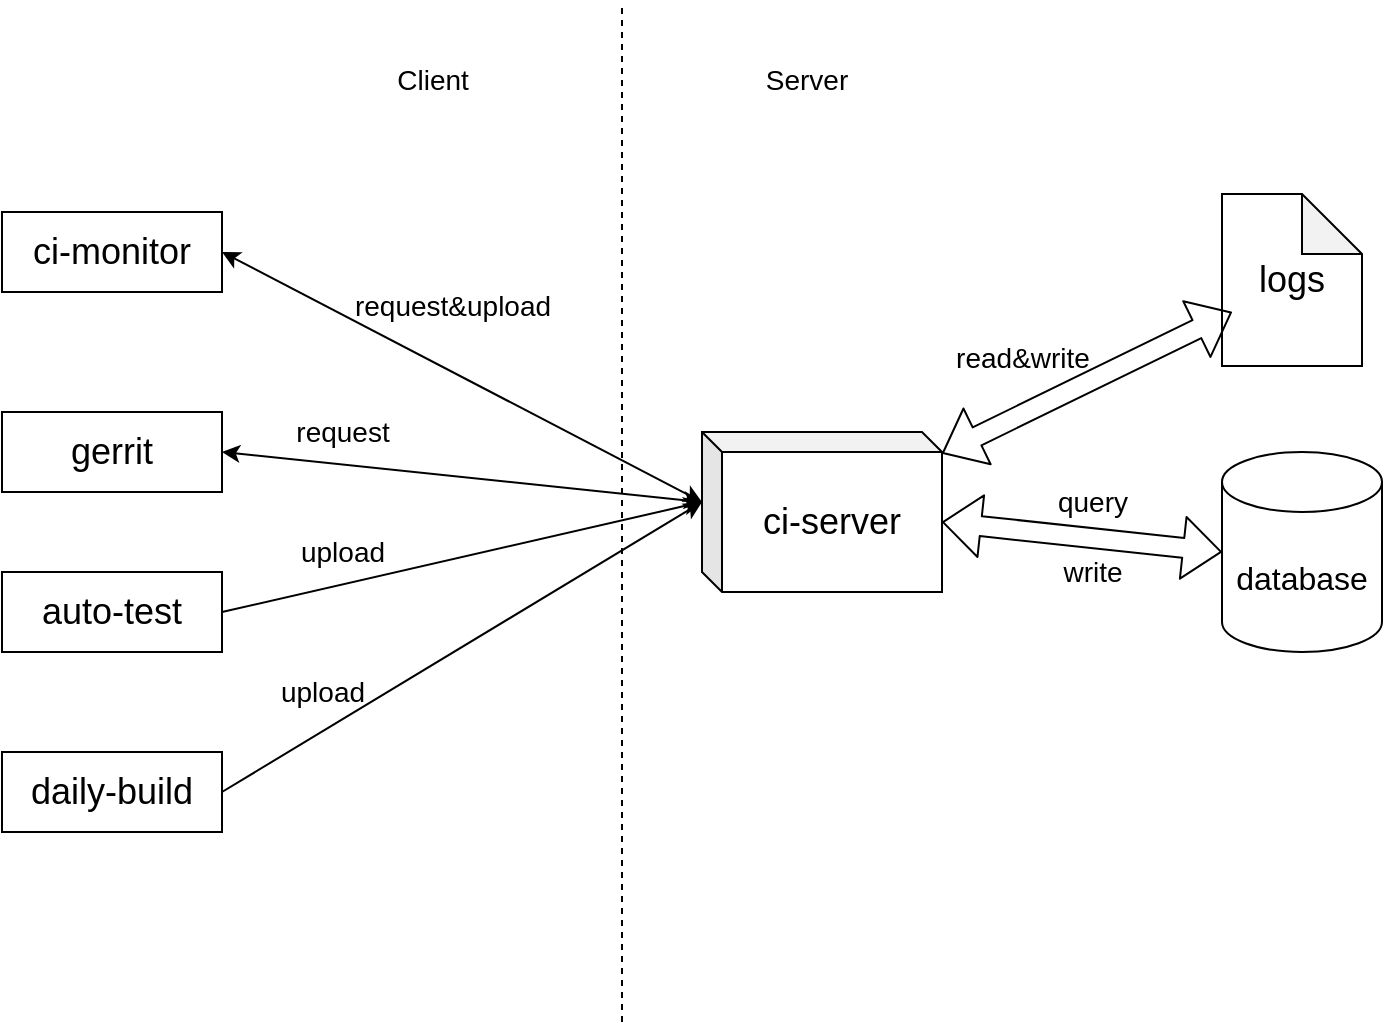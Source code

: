 <mxfile version="14.7.3" type="github" pages="4">
  <diagram id="VW57TrU54CQAMB72KjNL" name="Page-1">
    <mxGraphModel dx="1422" dy="740" grid="0" gridSize="10" guides="1" tooltips="1" connect="1" arrows="1" fold="1" page="1" pageScale="1" pageWidth="1169" pageHeight="827" math="0" shadow="0">
      <root>
        <mxCell id="0" />
        <mxCell id="1" parent="0" />
        <mxCell id="OeO7g4fBH6ANFSEu-TOs-15" value="&lt;font style=&quot;font-size: 18px&quot;&gt;ci-server&lt;/font&gt;" style="shape=cube;whiteSpace=wrap;html=1;boundedLbl=1;backgroundOutline=1;darkOpacity=0.05;darkOpacity2=0.1;size=10;" parent="1" vertex="1">
          <mxGeometry x="550" y="369" width="120" height="80" as="geometry" />
        </mxCell>
        <mxCell id="OeO7g4fBH6ANFSEu-TOs-18" value="" style="endArrow=none;dashed=1;html=1;" parent="1" edge="1">
          <mxGeometry width="50" height="50" relative="1" as="geometry">
            <mxPoint x="510" y="664" as="sourcePoint" />
            <mxPoint x="510" y="154" as="targetPoint" />
          </mxGeometry>
        </mxCell>
        <mxCell id="OeO7g4fBH6ANFSEu-TOs-19" value="&lt;font style=&quot;font-size: 18px&quot;&gt;ci-monitor&lt;/font&gt;" style="rounded=0;whiteSpace=wrap;html=1;" parent="1" vertex="1">
          <mxGeometry x="200" y="259" width="110" height="40" as="geometry" />
        </mxCell>
        <mxCell id="OeO7g4fBH6ANFSEu-TOs-21" value="&lt;font style=&quot;font-size: 18px&quot;&gt;gerrit&lt;/font&gt;" style="rounded=0;whiteSpace=wrap;html=1;" parent="1" vertex="1">
          <mxGeometry x="200" y="359" width="110" height="40" as="geometry" />
        </mxCell>
        <mxCell id="OeO7g4fBH6ANFSEu-TOs-22" value="&lt;font style=&quot;font-size: 18px&quot;&gt;auto-test&lt;/font&gt;" style="rounded=0;whiteSpace=wrap;html=1;" parent="1" vertex="1">
          <mxGeometry x="200" y="439" width="110" height="40" as="geometry" />
        </mxCell>
        <mxCell id="OeO7g4fBH6ANFSEu-TOs-23" value="&lt;font style=&quot;font-size: 18px&quot;&gt;daily-build&lt;/font&gt;" style="rounded=0;whiteSpace=wrap;html=1;" parent="1" vertex="1">
          <mxGeometry x="200" y="529" width="110" height="40" as="geometry" />
        </mxCell>
        <mxCell id="OeO7g4fBH6ANFSEu-TOs-24" value="&lt;font size=&quot;3&quot;&gt;database&lt;/font&gt;" style="shape=cylinder3;whiteSpace=wrap;html=1;boundedLbl=1;backgroundOutline=1;size=15;" parent="1" vertex="1">
          <mxGeometry x="810" y="379" width="80" height="100" as="geometry" />
        </mxCell>
        <mxCell id="OeO7g4fBH6ANFSEu-TOs-25" value="" style="shape=flexArrow;endArrow=classic;startArrow=classic;html=1;exitX=0;exitY=0;exitDx=120;exitDy=45;exitPerimeter=0;entryX=0;entryY=0.5;entryDx=0;entryDy=0;entryPerimeter=0;" parent="1" source="OeO7g4fBH6ANFSEu-TOs-15" target="OeO7g4fBH6ANFSEu-TOs-24" edge="1">
          <mxGeometry width="100" height="100" relative="1" as="geometry">
            <mxPoint x="680" y="479" as="sourcePoint" />
            <mxPoint x="780" y="379" as="targetPoint" />
          </mxGeometry>
        </mxCell>
        <mxCell id="OeO7g4fBH6ANFSEu-TOs-27" value="&lt;font style=&quot;font-size: 14px&quot;&gt;query&lt;/font&gt;" style="text;html=1;align=center;verticalAlign=middle;resizable=0;points=[];autosize=1;strokeColor=none;" parent="1" vertex="1">
          <mxGeometry x="720" y="394" width="50" height="20" as="geometry" />
        </mxCell>
        <mxCell id="OeO7g4fBH6ANFSEu-TOs-28" value="&lt;font style=&quot;font-size: 14px&quot;&gt;write&lt;/font&gt;" style="text;html=1;align=center;verticalAlign=middle;resizable=0;points=[];autosize=1;strokeColor=none;" parent="1" vertex="1">
          <mxGeometry x="720" y="429" width="50" height="20" as="geometry" />
        </mxCell>
        <mxCell id="OeO7g4fBH6ANFSEu-TOs-29" value="&lt;font style=&quot;font-size: 18px&quot;&gt;logs&lt;/font&gt;" style="shape=note;whiteSpace=wrap;html=1;backgroundOutline=1;darkOpacity=0.05;" parent="1" vertex="1">
          <mxGeometry x="810" y="250" width="70" height="86" as="geometry" />
        </mxCell>
        <mxCell id="OeO7g4fBH6ANFSEu-TOs-30" value="" style="shape=flexArrow;endArrow=classic;startArrow=classic;html=1;entryX=0.071;entryY=0.686;entryDx=0;entryDy=0;entryPerimeter=0;" parent="1" source="OeO7g4fBH6ANFSEu-TOs-15" target="OeO7g4fBH6ANFSEu-TOs-29" edge="1">
          <mxGeometry width="100" height="100" relative="1" as="geometry">
            <mxPoint x="670" y="339" as="sourcePoint" />
            <mxPoint x="810" y="340" as="targetPoint" />
          </mxGeometry>
        </mxCell>
        <mxCell id="OeO7g4fBH6ANFSEu-TOs-31" value="&lt;font style=&quot;font-size: 14px&quot;&gt;read&amp;amp;write&lt;/font&gt;" style="text;html=1;align=center;verticalAlign=middle;resizable=0;points=[];autosize=1;strokeColor=none;" parent="1" vertex="1">
          <mxGeometry x="670" y="322" width="80" height="20" as="geometry" />
        </mxCell>
        <mxCell id="OeO7g4fBH6ANFSEu-TOs-32" value="" style="endArrow=classic;startArrow=classic;html=1;exitX=1;exitY=0.5;exitDx=0;exitDy=0;entryX=0;entryY=0;entryDx=0;entryDy=35;entryPerimeter=0;" parent="1" source="OeO7g4fBH6ANFSEu-TOs-19" target="OeO7g4fBH6ANFSEu-TOs-15" edge="1">
          <mxGeometry width="50" height="50" relative="1" as="geometry">
            <mxPoint x="400" y="499" as="sourcePoint" />
            <mxPoint x="450" y="449" as="targetPoint" />
          </mxGeometry>
        </mxCell>
        <mxCell id="OeO7g4fBH6ANFSEu-TOs-33" value="&lt;font style=&quot;font-size: 14px&quot;&gt;request&amp;amp;upload&lt;/font&gt;" style="text;html=1;align=center;verticalAlign=middle;resizable=0;points=[];autosize=1;strokeColor=none;" parent="1" vertex="1">
          <mxGeometry x="370" y="296" width="110" height="20" as="geometry" />
        </mxCell>
        <mxCell id="OeO7g4fBH6ANFSEu-TOs-35" value="&lt;font style=&quot;font-size: 14px&quot;&gt;request&lt;/font&gt;" style="text;html=1;align=center;verticalAlign=middle;resizable=0;points=[];autosize=1;strokeColor=none;" parent="1" vertex="1">
          <mxGeometry x="340" y="359" width="60" height="20" as="geometry" />
        </mxCell>
        <mxCell id="OeO7g4fBH6ANFSEu-TOs-37" value="" style="endArrow=classic;startArrow=classic;html=1;exitX=1;exitY=0.5;exitDx=0;exitDy=0;entryX=0;entryY=0;entryDx=0;entryDy=35;entryPerimeter=0;" parent="1" source="OeO7g4fBH6ANFSEu-TOs-21" target="OeO7g4fBH6ANFSEu-TOs-15" edge="1">
          <mxGeometry width="50" height="50" relative="1" as="geometry">
            <mxPoint x="390" y="459" as="sourcePoint" />
            <mxPoint x="440" y="409" as="targetPoint" />
          </mxGeometry>
        </mxCell>
        <mxCell id="OeO7g4fBH6ANFSEu-TOs-38" value="" style="endArrow=classic;html=1;exitX=1;exitY=0.5;exitDx=0;exitDy=0;entryX=0;entryY=0;entryDx=0;entryDy=35;entryPerimeter=0;" parent="1" source="OeO7g4fBH6ANFSEu-TOs-22" target="OeO7g4fBH6ANFSEu-TOs-15" edge="1">
          <mxGeometry width="50" height="50" relative="1" as="geometry">
            <mxPoint x="400" y="499" as="sourcePoint" />
            <mxPoint x="450" y="449" as="targetPoint" />
          </mxGeometry>
        </mxCell>
        <mxCell id="OeO7g4fBH6ANFSEu-TOs-41" value="" style="endArrow=classic;html=1;exitX=1;exitY=0.5;exitDx=0;exitDy=0;entryX=0;entryY=0;entryDx=0;entryDy=35;entryPerimeter=0;" parent="1" source="OeO7g4fBH6ANFSEu-TOs-23" target="OeO7g4fBH6ANFSEu-TOs-15" edge="1">
          <mxGeometry width="50" height="50" relative="1" as="geometry">
            <mxPoint x="320" y="469" as="sourcePoint" />
            <mxPoint x="560" y="414" as="targetPoint" />
          </mxGeometry>
        </mxCell>
        <mxCell id="OeO7g4fBH6ANFSEu-TOs-42" value="&lt;font style=&quot;font-size: 14px&quot;&gt;upload&lt;/font&gt;" style="text;html=1;align=center;verticalAlign=middle;resizable=0;points=[];autosize=1;strokeColor=none;" parent="1" vertex="1">
          <mxGeometry x="340" y="419" width="60" height="20" as="geometry" />
        </mxCell>
        <mxCell id="OeO7g4fBH6ANFSEu-TOs-43" value="&lt;font style=&quot;font-size: 14px&quot;&gt;upload&lt;/font&gt;" style="text;html=1;align=center;verticalAlign=middle;resizable=0;points=[];autosize=1;strokeColor=none;" parent="1" vertex="1">
          <mxGeometry x="330" y="489" width="60" height="20" as="geometry" />
        </mxCell>
        <mxCell id="OeO7g4fBH6ANFSEu-TOs-44" value="&lt;font style=&quot;font-size: 14px&quot;&gt;Server&lt;/font&gt;" style="text;html=1;align=center;verticalAlign=middle;resizable=0;points=[];autosize=1;strokeColor=none;" parent="1" vertex="1">
          <mxGeometry x="572" y="183" width="60" height="20" as="geometry" />
        </mxCell>
        <mxCell id="OeO7g4fBH6ANFSEu-TOs-45" value="&lt;font style=&quot;font-size: 14px&quot;&gt;Client&lt;/font&gt;" style="text;html=1;align=center;verticalAlign=middle;resizable=0;points=[];autosize=1;strokeColor=none;" parent="1" vertex="1">
          <mxGeometry x="390" y="183" width="50" height="20" as="geometry" />
        </mxCell>
      </root>
    </mxGraphModel>
  </diagram>
  <diagram id="tKPQjT-w4P2Xud8VRJi-" name="Page-2">
    <mxGraphModel dx="1422" dy="740" grid="0" gridSize="10" guides="1" tooltips="1" connect="1" arrows="1" fold="1" page="1" pageScale="1" pageWidth="1169" pageHeight="827" math="0" shadow="0">
      <root>
        <mxCell id="uvQCP8aO8dvvqiBN205Z-0" />
        <mxCell id="uvQCP8aO8dvvqiBN205Z-1" parent="uvQCP8aO8dvvqiBN205Z-0" />
        <mxCell id="lW_CIhka5-E7PY1pRkhY-31" style="edgeStyle=orthogonalEdgeStyle;rounded=0;orthogonalLoop=1;jettySize=auto;html=1;exitX=0.5;exitY=1;exitDx=0;exitDy=0;entryX=0.5;entryY=0;entryDx=0;entryDy=0;" parent="uvQCP8aO8dvvqiBN205Z-1" source="lW_CIhka5-E7PY1pRkhY-0" target="lW_CIhka5-E7PY1pRkhY-1" edge="1">
          <mxGeometry relative="1" as="geometry" />
        </mxCell>
        <mxCell id="lW_CIhka5-E7PY1pRkhY-0" value="&lt;span style=&quot;font-size: 18px&quot;&gt;视频封装数据&lt;/span&gt;" style="rounded=1;whiteSpace=wrap;html=1;" parent="uvQCP8aO8dvvqiBN205Z-1" vertex="1">
          <mxGeometry x="500" y="89" width="145" height="46" as="geometry" />
        </mxCell>
        <mxCell id="lW_CIhka5-E7PY1pRkhY-29" style="edgeStyle=orthogonalEdgeStyle;rounded=0;orthogonalLoop=1;jettySize=auto;html=1;exitX=0;exitY=0.5;exitDx=0;exitDy=0;entryX=0.5;entryY=0;entryDx=0;entryDy=0;" parent="uvQCP8aO8dvvqiBN205Z-1" source="hEMCM59CWUaQIY6JilkR-0" target="lW_CIhka5-E7PY1pRkhY-2" edge="1">
          <mxGeometry relative="1" as="geometry">
            <mxPoint x="496.25" y="247" as="sourcePoint" />
          </mxGeometry>
        </mxCell>
        <mxCell id="lW_CIhka5-E7PY1pRkhY-30" style="edgeStyle=orthogonalEdgeStyle;rounded=0;orthogonalLoop=1;jettySize=auto;html=1;exitX=1;exitY=0.5;exitDx=0;exitDy=0;entryX=0.5;entryY=0;entryDx=0;entryDy=0;" parent="uvQCP8aO8dvvqiBN205Z-1" source="hEMCM59CWUaQIY6JilkR-0" target="lW_CIhka5-E7PY1pRkhY-7" edge="1">
          <mxGeometry relative="1" as="geometry">
            <mxPoint x="658.75" y="247" as="sourcePoint" />
          </mxGeometry>
        </mxCell>
        <mxCell id="hEMCM59CWUaQIY6JilkR-2" style="edgeStyle=orthogonalEdgeStyle;rounded=0;orthogonalLoop=1;jettySize=auto;html=1;exitX=0.5;exitY=1;exitDx=0;exitDy=0;entryX=0.5;entryY=0;entryDx=0;entryDy=0;strokeColor=#000000;" edge="1" parent="uvQCP8aO8dvvqiBN205Z-1" source="lW_CIhka5-E7PY1pRkhY-1" target="hEMCM59CWUaQIY6JilkR-0">
          <mxGeometry relative="1" as="geometry" />
        </mxCell>
        <mxCell id="lW_CIhka5-E7PY1pRkhY-1" value="&lt;span style=&quot;font-size: 18px&quot;&gt;解封装格式&lt;/span&gt;" style="rounded=1;whiteSpace=wrap;html=1;" parent="uvQCP8aO8dvvqiBN205Z-1" vertex="1">
          <mxGeometry x="500" y="149" width="145" height="46" as="geometry" />
        </mxCell>
        <mxCell id="lW_CIhka5-E7PY1pRkhY-2" value="&lt;span style=&quot;font-size: 18px&quot;&gt;音频压缩数据&lt;/span&gt;" style="rounded=1;whiteSpace=wrap;html=1;" parent="uvQCP8aO8dvvqiBN205Z-1" vertex="1">
          <mxGeometry x="385" y="293.5" width="145" height="46" as="geometry" />
        </mxCell>
        <mxCell id="lW_CIhka5-E7PY1pRkhY-3" value="&lt;span style=&quot;font-size: 18px&quot;&gt;音频解码&lt;/span&gt;" style="rounded=1;whiteSpace=wrap;html=1;" parent="uvQCP8aO8dvvqiBN205Z-1" vertex="1">
          <mxGeometry x="385" y="373.5" width="145" height="46" as="geometry" />
        </mxCell>
        <mxCell id="lW_CIhka5-E7PY1pRkhY-27" style="edgeStyle=orthogonalEdgeStyle;rounded=0;orthogonalLoop=1;jettySize=auto;html=1;exitX=0.5;exitY=1;exitDx=0;exitDy=0;entryX=0.5;entryY=0;entryDx=0;entryDy=0;" parent="uvQCP8aO8dvvqiBN205Z-1" source="lW_CIhka5-E7PY1pRkhY-4" target="lW_CIhka5-E7PY1pRkhY-5" edge="1">
          <mxGeometry relative="1" as="geometry">
            <Array as="points">
              <mxPoint x="458" y="527" />
              <mxPoint x="578" y="527" />
            </Array>
          </mxGeometry>
        </mxCell>
        <mxCell id="lW_CIhka5-E7PY1pRkhY-4" value="&lt;span style=&quot;font-size: 18px&quot;&gt;音频采样数据&lt;/span&gt;" style="rounded=1;whiteSpace=wrap;html=1;" parent="uvQCP8aO8dvvqiBN205Z-1" vertex="1">
          <mxGeometry x="385" y="451.5" width="145" height="46" as="geometry" />
        </mxCell>
        <mxCell id="lW_CIhka5-E7PY1pRkhY-37" style="edgeStyle=orthogonalEdgeStyle;rounded=0;orthogonalLoop=1;jettySize=auto;html=1;exitX=0.5;exitY=1;exitDx=0;exitDy=0;entryX=0.5;entryY=0;entryDx=0;entryDy=0;" parent="uvQCP8aO8dvvqiBN205Z-1" source="lW_CIhka5-E7PY1pRkhY-5" target="lW_CIhka5-E7PY1pRkhY-10" edge="1">
          <mxGeometry relative="1" as="geometry">
            <Array as="points">
              <mxPoint x="578" y="611.5" />
              <mxPoint x="458" y="611.5" />
            </Array>
          </mxGeometry>
        </mxCell>
        <mxCell id="lW_CIhka5-E7PY1pRkhY-38" style="edgeStyle=orthogonalEdgeStyle;rounded=0;orthogonalLoop=1;jettySize=auto;html=1;exitX=0.5;exitY=1;exitDx=0;exitDy=0;entryX=0.5;entryY=0;entryDx=0;entryDy=0;" parent="uvQCP8aO8dvvqiBN205Z-1" source="lW_CIhka5-E7PY1pRkhY-5" target="lW_CIhka5-E7PY1pRkhY-12" edge="1">
          <mxGeometry relative="1" as="geometry">
            <Array as="points">
              <mxPoint x="578" y="611.5" />
              <mxPoint x="688" y="611.5" />
            </Array>
          </mxGeometry>
        </mxCell>
        <mxCell id="lW_CIhka5-E7PY1pRkhY-5" value="&lt;span style=&quot;font-size: 18px&quot;&gt;音视频同步&lt;/span&gt;" style="rounded=1;whiteSpace=wrap;html=1;" parent="uvQCP8aO8dvvqiBN205Z-1" vertex="1">
          <mxGeometry x="505" y="545.5" width="145" height="46" as="geometry" />
        </mxCell>
        <mxCell id="lW_CIhka5-E7PY1pRkhY-7" value="&lt;span style=&quot;font-size: 18px&quot;&gt;视频压缩数据&lt;/span&gt;" style="rounded=1;whiteSpace=wrap;html=1;" parent="uvQCP8aO8dvvqiBN205Z-1" vertex="1">
          <mxGeometry x="615" y="293.5" width="145" height="46" as="geometry" />
        </mxCell>
        <mxCell id="lW_CIhka5-E7PY1pRkhY-8" value="&lt;span style=&quot;font-size: 18px&quot;&gt;视频解码&lt;/span&gt;" style="rounded=1;whiteSpace=wrap;html=1;" parent="uvQCP8aO8dvvqiBN205Z-1" vertex="1">
          <mxGeometry x="615" y="373.5" width="145" height="46" as="geometry" />
        </mxCell>
        <mxCell id="lW_CIhka5-E7PY1pRkhY-28" style="edgeStyle=orthogonalEdgeStyle;rounded=0;orthogonalLoop=1;jettySize=auto;html=1;exitX=0.5;exitY=1;exitDx=0;exitDy=0;entryX=0.5;entryY=0;entryDx=0;entryDy=0;" parent="uvQCP8aO8dvvqiBN205Z-1" edge="1">
          <mxGeometry relative="1" as="geometry">
            <mxPoint x="687.5" y="498.5" as="sourcePoint" />
            <mxPoint x="577.5" y="546.5" as="targetPoint" />
            <Array as="points">
              <mxPoint x="688" y="527" />
              <mxPoint x="578" y="527" />
            </Array>
          </mxGeometry>
        </mxCell>
        <mxCell id="lW_CIhka5-E7PY1pRkhY-9" value="&lt;span style=&quot;font-size: 18px&quot;&gt;视频原始数据&lt;/span&gt;" style="rounded=1;whiteSpace=wrap;html=1;" parent="uvQCP8aO8dvvqiBN205Z-1" vertex="1">
          <mxGeometry x="615" y="451.5" width="145" height="46" as="geometry" />
        </mxCell>
        <mxCell id="GGrVXc1TI3buZ1lDzEUp-2" style="edgeStyle=orthogonalEdgeStyle;rounded=0;orthogonalLoop=1;jettySize=auto;html=1;exitX=0.5;exitY=1;exitDx=0;exitDy=0;entryX=0.5;entryY=0;entryDx=0;entryDy=0;strokeColor=#000000;" edge="1" parent="uvQCP8aO8dvvqiBN205Z-1" source="lW_CIhka5-E7PY1pRkhY-10" target="GGrVXc1TI3buZ1lDzEUp-1">
          <mxGeometry relative="1" as="geometry" />
        </mxCell>
        <mxCell id="lW_CIhka5-E7PY1pRkhY-10" value="&lt;span style=&quot;font-size: 18px&quot;&gt;音频设备&lt;/span&gt;" style="rounded=1;whiteSpace=wrap;html=1;" parent="uvQCP8aO8dvvqiBN205Z-1" vertex="1">
          <mxGeometry x="385" y="625.5" width="145" height="46" as="geometry" />
        </mxCell>
        <mxCell id="GGrVXc1TI3buZ1lDzEUp-3" style="edgeStyle=orthogonalEdgeStyle;rounded=0;orthogonalLoop=1;jettySize=auto;html=1;strokeColor=#000000;" edge="1" parent="uvQCP8aO8dvvqiBN205Z-1">
          <mxGeometry relative="1" as="geometry">
            <mxPoint x="578" y="717" as="targetPoint" />
            <mxPoint x="696" y="673" as="sourcePoint" />
            <Array as="points">
              <mxPoint x="696" y="694" />
              <mxPoint x="578" y="694" />
            </Array>
          </mxGeometry>
        </mxCell>
        <mxCell id="lW_CIhka5-E7PY1pRkhY-12" value="&lt;span style=&quot;font-size: 18px&quot;&gt;视频设备&lt;/span&gt;" style="rounded=1;whiteSpace=wrap;html=1;" parent="uvQCP8aO8dvvqiBN205Z-1" vertex="1">
          <mxGeometry x="615" y="625.5" width="145" height="46" as="geometry" />
        </mxCell>
        <mxCell id="lW_CIhka5-E7PY1pRkhY-17" value="" style="endArrow=classic;html=1;exitX=0.5;exitY=1;exitDx=0;exitDy=0;entryX=0.5;entryY=0;entryDx=0;entryDy=0;" parent="uvQCP8aO8dvvqiBN205Z-1" source="lW_CIhka5-E7PY1pRkhY-2" target="lW_CIhka5-E7PY1pRkhY-3" edge="1">
          <mxGeometry width="50" height="50" relative="1" as="geometry">
            <mxPoint x="565" y="503.5" as="sourcePoint" />
            <mxPoint x="615" y="453.5" as="targetPoint" />
          </mxGeometry>
        </mxCell>
        <mxCell id="lW_CIhka5-E7PY1pRkhY-23" value="" style="endArrow=classic;html=1;exitX=0.5;exitY=1;exitDx=0;exitDy=0;entryX=0.5;entryY=0;entryDx=0;entryDy=0;" parent="uvQCP8aO8dvvqiBN205Z-1" edge="1">
          <mxGeometry width="50" height="50" relative="1" as="geometry">
            <mxPoint x="457" y="419.5" as="sourcePoint" />
            <mxPoint x="457" y="453.5" as="targetPoint" />
          </mxGeometry>
        </mxCell>
        <mxCell id="lW_CIhka5-E7PY1pRkhY-25" value="" style="endArrow=classic;html=1;exitX=0.5;exitY=1;exitDx=0;exitDy=0;entryX=0.5;entryY=0;entryDx=0;entryDy=0;" parent="uvQCP8aO8dvvqiBN205Z-1" source="lW_CIhka5-E7PY1pRkhY-8" target="lW_CIhka5-E7PY1pRkhY-9" edge="1">
          <mxGeometry width="50" height="50" relative="1" as="geometry">
            <mxPoint x="467" y="429.5" as="sourcePoint" />
            <mxPoint x="467" y="463.5" as="targetPoint" />
          </mxGeometry>
        </mxCell>
        <mxCell id="lW_CIhka5-E7PY1pRkhY-26" value="" style="endArrow=classic;html=1;exitX=0.5;exitY=1;exitDx=0;exitDy=0;entryX=0.5;entryY=0;entryDx=0;entryDy=0;" parent="uvQCP8aO8dvvqiBN205Z-1" source="lW_CIhka5-E7PY1pRkhY-7" target="lW_CIhka5-E7PY1pRkhY-8" edge="1">
          <mxGeometry width="50" height="50" relative="1" as="geometry">
            <mxPoint x="697.5" y="429.5" as="sourcePoint" />
            <mxPoint x="697.5" y="461.5" as="targetPoint" />
          </mxGeometry>
        </mxCell>
        <mxCell id="Patz33cdr9vJEoDu_nJG-2" value="" style="endArrow=classic;html=1;strokeColor=#000000;entryX=0.5;entryY=0;entryDx=0;entryDy=0;" edge="1" parent="uvQCP8aO8dvvqiBN205Z-1" target="lW_CIhka5-E7PY1pRkhY-0">
          <mxGeometry width="50" height="50" relative="1" as="geometry">
            <mxPoint x="572.5" y="72" as="sourcePoint" />
            <mxPoint x="573" y="69" as="targetPoint" />
          </mxGeometry>
        </mxCell>
        <mxCell id="hEMCM59CWUaQIY6JilkR-0" value="&lt;font style=&quot;font-size: 18px&quot;&gt;视频数据？&lt;/font&gt;" style="rhombus;whiteSpace=wrap;html=1;strokeColor=#33001A;fillColor=none;gradientColor=#ffffff;" vertex="1" parent="uvQCP8aO8dvvqiBN205Z-1">
          <mxGeometry x="491.25" y="216" width="162.5" height="63" as="geometry" />
        </mxCell>
        <mxCell id="hEMCM59CWUaQIY6JilkR-4" value="&lt;font style=&quot;font-size: 18px&quot;&gt;N&lt;/font&gt;" style="text;html=1;align=center;verticalAlign=middle;resizable=0;points=[];autosize=1;strokeColor=none;" vertex="1" parent="uvQCP8aO8dvvqiBN205Z-1">
          <mxGeometry x="463.25" y="223" width="23" height="20" as="geometry" />
        </mxCell>
        <mxCell id="hEMCM59CWUaQIY6JilkR-5" value="&lt;font style=&quot;font-size: 18px&quot;&gt;Y&lt;/font&gt;" style="text;html=1;align=center;verticalAlign=middle;resizable=0;points=[];autosize=1;strokeColor=none;" vertex="1" parent="uvQCP8aO8dvvqiBN205Z-1">
          <mxGeometry x="657" y="223" width="22" height="20" as="geometry" />
        </mxCell>
        <mxCell id="GGrVXc1TI3buZ1lDzEUp-0" value="&lt;font style=&quot;font-size: 19px&quot;&gt;开始&lt;/font&gt;" style="ellipse;whiteSpace=wrap;html=1;strokeColor=#33001A;fillColor=none;gradientColor=#ffffff;" vertex="1" parent="uvQCP8aO8dvvqiBN205Z-1">
          <mxGeometry x="539.5" y="34" width="66" height="37" as="geometry" />
        </mxCell>
        <mxCell id="GGrVXc1TI3buZ1lDzEUp-1" value="&lt;font style=&quot;font-size: 18px&quot;&gt;结束&lt;/font&gt;" style="ellipse;whiteSpace=wrap;html=1;strokeColor=#33001A;fillColor=none;gradientColor=#ffffff;" vertex="1" parent="uvQCP8aO8dvvqiBN205Z-1">
          <mxGeometry x="529" y="717" width="97" height="42" as="geometry" />
        </mxCell>
      </root>
    </mxGraphModel>
  </diagram>
  <diagram id="Cjzj-6672hKViReoOcWP" name="Page-3">
    <mxGraphModel dx="1422" dy="740" grid="0" gridSize="10" guides="1" tooltips="1" connect="1" arrows="1" fold="1" page="1" pageScale="1" pageWidth="1169" pageHeight="827" math="0" shadow="0">
      <root>
        <mxCell id="-Va-ZOzUlysuhVlZw35p-0" />
        <mxCell id="-Va-ZOzUlysuhVlZw35p-1" parent="-Va-ZOzUlysuhVlZw35p-0" />
        <mxCell id="-Va-ZOzUlysuhVlZw35p-15" style="edgeStyle=orthogonalEdgeStyle;rounded=0;orthogonalLoop=1;jettySize=auto;html=1;exitX=0.5;exitY=1;exitDx=0;exitDy=0;entryX=0.5;entryY=0;entryDx=0;entryDy=0;" parent="-Va-ZOzUlysuhVlZw35p-1" source="-Va-ZOzUlysuhVlZw35p-2" target="-Va-ZOzUlysuhVlZw35p-3" edge="1">
          <mxGeometry relative="1" as="geometry" />
        </mxCell>
        <mxCell id="-Va-ZOzUlysuhVlZw35p-2" value="&lt;font size=&quot;3&quot;&gt;start&lt;/font&gt;" style="ellipse;whiteSpace=wrap;html=1;" parent="-Va-ZOzUlysuhVlZw35p-1" vertex="1">
          <mxGeometry x="330" y="90" width="80" height="50" as="geometry" />
        </mxCell>
        <mxCell id="-Va-ZOzUlysuhVlZw35p-13" style="edgeStyle=orthogonalEdgeStyle;rounded=0;orthogonalLoop=1;jettySize=auto;html=1;exitX=0.5;exitY=1;exitDx=0;exitDy=0;entryX=0.5;entryY=0;entryDx=0;entryDy=0;" parent="-Va-ZOzUlysuhVlZw35p-1" source="-Va-ZOzUlysuhVlZw35p-3" target="-Va-ZOzUlysuhVlZw35p-4" edge="1">
          <mxGeometry relative="1" as="geometry" />
        </mxCell>
        <mxCell id="-Va-ZOzUlysuhVlZw35p-17" style="edgeStyle=orthogonalEdgeStyle;rounded=0;orthogonalLoop=1;jettySize=auto;html=1;exitX=1;exitY=0.5;exitDx=0;exitDy=0;entryX=0;entryY=0.5;entryDx=0;entryDy=0;" parent="-Va-ZOzUlysuhVlZw35p-1" source="-Va-ZOzUlysuhVlZw35p-3" target="-Va-ZOzUlysuhVlZw35p-20" edge="1">
          <mxGeometry relative="1" as="geometry">
            <mxPoint x="520" y="192" as="targetPoint" />
          </mxGeometry>
        </mxCell>
        <mxCell id="-Va-ZOzUlysuhVlZw35p-3" value="&lt;font style=&quot;font-size: 14px&quot;&gt;Init AVFilter ?&lt;/font&gt;" style="rhombus;whiteSpace=wrap;html=1;" parent="-Va-ZOzUlysuhVlZw35p-1" vertex="1">
          <mxGeometry x="300" y="162" width="140" height="60" as="geometry" />
        </mxCell>
        <mxCell id="-Va-ZOzUlysuhVlZw35p-6" style="edgeStyle=orthogonalEdgeStyle;rounded=0;orthogonalLoop=1;jettySize=auto;html=1;exitX=0.5;exitY=1;exitDx=0;exitDy=0;" parent="-Va-ZOzUlysuhVlZw35p-1" source="-Va-ZOzUlysuhVlZw35p-4" target="-Va-ZOzUlysuhVlZw35p-5" edge="1">
          <mxGeometry relative="1" as="geometry" />
        </mxCell>
        <mxCell id="-Va-ZOzUlysuhVlZw35p-4" value="&lt;font style=&quot;font-size: 14px&quot;&gt;decode&lt;/font&gt;" style="rounded=1;whiteSpace=wrap;html=1;" parent="-Va-ZOzUlysuhVlZw35p-1" vertex="1">
          <mxGeometry x="320" y="270" width="100" height="40" as="geometry" />
        </mxCell>
        <mxCell id="-Va-ZOzUlysuhVlZw35p-7" style="edgeStyle=orthogonalEdgeStyle;rounded=0;orthogonalLoop=1;jettySize=auto;html=1;exitX=0.5;exitY=1;exitDx=0;exitDy=0;" parent="-Va-ZOzUlysuhVlZw35p-1" source="-Va-ZOzUlysuhVlZw35p-5" edge="1">
          <mxGeometry relative="1" as="geometry">
            <mxPoint x="370" y="420" as="targetPoint" />
          </mxGeometry>
        </mxCell>
        <mxCell id="-Va-ZOzUlysuhVlZw35p-5" value="&lt;font style=&quot;font-size: 14px&quot;&gt;AVFrame&lt;/font&gt;" style="rounded=1;whiteSpace=wrap;html=1;" parent="-Va-ZOzUlysuhVlZw35p-1" vertex="1">
          <mxGeometry x="320" y="350" width="100" height="40" as="geometry" />
        </mxCell>
        <mxCell id="-Va-ZOzUlysuhVlZw35p-9" style="edgeStyle=orthogonalEdgeStyle;rounded=0;orthogonalLoop=1;jettySize=auto;html=1;exitX=0.5;exitY=1;exitDx=0;exitDy=0;" parent="-Va-ZOzUlysuhVlZw35p-1" source="-Va-ZOzUlysuhVlZw35p-8" edge="1">
          <mxGeometry relative="1" as="geometry">
            <mxPoint x="370" y="500" as="targetPoint" />
          </mxGeometry>
        </mxCell>
        <mxCell id="-Va-ZOzUlysuhVlZw35p-8" value="&lt;font&gt;&lt;span style=&quot;font-size: 14px&quot;&gt;av_buffersrc_add_frame_flags&lt;/span&gt;&lt;br&gt;&lt;span style=&quot;font-size: 14px&quot;&gt;(buffersrc_ctx)&lt;/span&gt;&lt;br&gt;&lt;/font&gt;" style="rounded=1;whiteSpace=wrap;html=1;" parent="-Va-ZOzUlysuhVlZw35p-1" vertex="1">
          <mxGeometry x="265" y="420" width="210" height="50" as="geometry" />
        </mxCell>
        <mxCell id="-Va-ZOzUlysuhVlZw35p-10" value="&lt;font&gt;&lt;span style=&quot;font-size: 14px&quot;&gt;av_buffersink_get_frame&lt;/span&gt;&lt;br&gt;&lt;span style=&quot;font-size: 14px&quot;&gt;(buffersink_ctx)&lt;/span&gt;&lt;br&gt;&lt;/font&gt;" style="rounded=1;whiteSpace=wrap;html=1;" parent="-Va-ZOzUlysuhVlZw35p-1" vertex="1">
          <mxGeometry x="265" y="500" width="210" height="50" as="geometry" />
        </mxCell>
        <mxCell id="-Va-ZOzUlysuhVlZw35p-16" style="edgeStyle=orthogonalEdgeStyle;rounded=0;orthogonalLoop=1;jettySize=auto;html=1;exitX=0.5;exitY=1;exitDx=0;exitDy=0;" parent="-Va-ZOzUlysuhVlZw35p-1" source="-Va-ZOzUlysuhVlZw35p-10" target="-Va-ZOzUlysuhVlZw35p-14" edge="1">
          <mxGeometry relative="1" as="geometry">
            <mxPoint x="366" y="246" as="targetPoint" />
            <mxPoint x="370" y="555" as="sourcePoint" />
            <Array as="points">
              <mxPoint x="370" y="650" />
              <mxPoint x="250" y="650" />
              <mxPoint x="250" y="246" />
            </Array>
          </mxGeometry>
        </mxCell>
        <mxCell id="-Va-ZOzUlysuhVlZw35p-14" value="&lt;font style=&quot;font-size: 14px&quot;&gt;yes&lt;/font&gt;" style="text;html=1;align=center;verticalAlign=middle;resizable=0;points=[];autosize=1;strokeColor=none;" parent="-Va-ZOzUlysuhVlZw35p-1" vertex="1">
          <mxGeometry x="370" y="230" width="40" height="20" as="geometry" />
        </mxCell>
        <mxCell id="-Va-ZOzUlysuhVlZw35p-18" value="&lt;font style=&quot;font-size: 14px&quot;&gt;no&lt;/font&gt;" style="text;html=1;align=center;verticalAlign=middle;resizable=0;points=[];autosize=1;strokeColor=none;" parent="-Va-ZOzUlysuhVlZw35p-1" vertex="1">
          <mxGeometry x="500" y="170" width="30" height="20" as="geometry" />
        </mxCell>
        <mxCell id="YsqdapjxlgoeoI0XZ8ft-19" style="edgeStyle=orthogonalEdgeStyle;rounded=0;orthogonalLoop=1;jettySize=auto;html=1;exitX=0.5;exitY=1;exitDx=0;exitDy=0;entryX=0.5;entryY=0;entryDx=0;entryDy=0;" parent="-Va-ZOzUlysuhVlZw35p-1" source="-Va-ZOzUlysuhVlZw35p-19" target="YsqdapjxlgoeoI0XZ8ft-2" edge="1">
          <mxGeometry relative="1" as="geometry">
            <Array as="points">
              <mxPoint x="733" y="310" />
              <mxPoint x="615" y="310" />
            </Array>
          </mxGeometry>
        </mxCell>
        <mxCell id="YsqdapjxlgoeoI0XZ8ft-20" style="edgeStyle=orthogonalEdgeStyle;rounded=0;orthogonalLoop=1;jettySize=auto;html=1;exitX=0.5;exitY=1;exitDx=0;exitDy=0;entryX=0.5;entryY=0;entryDx=0;entryDy=0;" parent="-Va-ZOzUlysuhVlZw35p-1" source="-Va-ZOzUlysuhVlZw35p-19" target="YsqdapjxlgoeoI0XZ8ft-14" edge="1">
          <mxGeometry relative="1" as="geometry">
            <Array as="points">
              <mxPoint x="733" y="310" />
              <mxPoint x="835" y="310" />
            </Array>
          </mxGeometry>
        </mxCell>
        <mxCell id="-Va-ZOzUlysuhVlZw35p-19" value="&lt;font style=&quot;font-size: 14px&quot;&gt;avfilter_graph_alloc&lt;/font&gt;" style="rounded=1;whiteSpace=wrap;html=1;" parent="-Va-ZOzUlysuhVlZw35p-1" vertex="1">
          <mxGeometry x="665" y="250" width="135" height="40" as="geometry" />
        </mxCell>
        <mxCell id="YsqdapjxlgoeoI0XZ8ft-1" style="edgeStyle=orthogonalEdgeStyle;rounded=0;orthogonalLoop=1;jettySize=auto;html=1;exitX=0.5;exitY=1;exitDx=0;exitDy=0;entryX=0.5;entryY=0;entryDx=0;entryDy=0;" parent="-Va-ZOzUlysuhVlZw35p-1" source="-Va-ZOzUlysuhVlZw35p-20" target="-Va-ZOzUlysuhVlZw35p-19" edge="1">
          <mxGeometry relative="1" as="geometry" />
        </mxCell>
        <mxCell id="-Va-ZOzUlysuhVlZw35p-20" value="&lt;span style=&quot;font-size: 14px&quot;&gt;avfilter_init&lt;/span&gt;" style="shape=process;whiteSpace=wrap;html=1;backgroundOutline=1;" parent="-Va-ZOzUlysuhVlZw35p-1" vertex="1">
          <mxGeometry x="677.5" y="167" width="110" height="50" as="geometry" />
        </mxCell>
        <mxCell id="YsqdapjxlgoeoI0XZ8ft-0" style="edgeStyle=orthogonalEdgeStyle;rounded=0;orthogonalLoop=1;jettySize=auto;html=1;exitX=0.5;exitY=1;exitDx=0;exitDy=0;" parent="-Va-ZOzUlysuhVlZw35p-1" source="-Va-ZOzUlysuhVlZw35p-20" target="-Va-ZOzUlysuhVlZw35p-20" edge="1">
          <mxGeometry relative="1" as="geometry" />
        </mxCell>
        <mxCell id="YsqdapjxlgoeoI0XZ8ft-21" style="edgeStyle=orthogonalEdgeStyle;rounded=0;orthogonalLoop=1;jettySize=auto;html=1;exitX=0.5;exitY=1;exitDx=0;exitDy=0;" parent="-Va-ZOzUlysuhVlZw35p-1" source="YsqdapjxlgoeoI0XZ8ft-2" target="YsqdapjxlgoeoI0XZ8ft-15" edge="1">
          <mxGeometry relative="1" as="geometry" />
        </mxCell>
        <mxCell id="YsqdapjxlgoeoI0XZ8ft-2" value="&lt;font style=&quot;font-size: 14px&quot;&gt;AVFilterContext&lt;br&gt;(buffersrc_ctx)&lt;br&gt;&lt;/font&gt;" style="rounded=1;whiteSpace=wrap;html=1;" parent="-Va-ZOzUlysuhVlZw35p-1" vertex="1">
          <mxGeometry x="547.5" y="320" width="135" height="40" as="geometry" />
        </mxCell>
        <mxCell id="YsqdapjxlgoeoI0XZ8ft-23" style="edgeStyle=orthogonalEdgeStyle;rounded=0;orthogonalLoop=1;jettySize=auto;html=1;exitX=0.5;exitY=1;exitDx=0;exitDy=0;entryX=0.5;entryY=0;entryDx=0;entryDy=0;" parent="-Va-ZOzUlysuhVlZw35p-1" source="YsqdapjxlgoeoI0XZ8ft-5" target="YsqdapjxlgoeoI0XZ8ft-6" edge="1">
          <mxGeometry relative="1" as="geometry" />
        </mxCell>
        <mxCell id="YsqdapjxlgoeoI0XZ8ft-5" value="&lt;font style=&quot;font-size: 14px&quot;&gt;AVFilter(buffersrc)&lt;/font&gt;" style="rounded=1;whiteSpace=wrap;html=1;" parent="-Va-ZOzUlysuhVlZw35p-1" vertex="1">
          <mxGeometry x="547.5" y="460" width="135" height="40" as="geometry" />
        </mxCell>
        <mxCell id="YsqdapjxlgoeoI0XZ8ft-27" style="edgeStyle=orthogonalEdgeStyle;rounded=0;orthogonalLoop=1;jettySize=auto;html=1;exitX=0.5;exitY=1;exitDx=0;exitDy=0;entryX=0.5;entryY=0;entryDx=0;entryDy=0;" parent="-Va-ZOzUlysuhVlZw35p-1" source="YsqdapjxlgoeoI0XZ8ft-6" target="YsqdapjxlgoeoI0XZ8ft-7" edge="1">
          <mxGeometry relative="1" as="geometry">
            <Array as="points">
              <mxPoint x="615" y="580" />
              <mxPoint x="733" y="580" />
            </Array>
          </mxGeometry>
        </mxCell>
        <mxCell id="YsqdapjxlgoeoI0XZ8ft-6" value="&lt;font style=&quot;font-size: 14px&quot;&gt;AVFilterInOut(inputs)&lt;/font&gt;" style="rounded=1;whiteSpace=wrap;html=1;" parent="-Va-ZOzUlysuhVlZw35p-1" vertex="1">
          <mxGeometry x="547.5" y="530" width="135" height="40" as="geometry" />
        </mxCell>
        <mxCell id="YsqdapjxlgoeoI0XZ8ft-29" style="edgeStyle=orthogonalEdgeStyle;rounded=0;orthogonalLoop=1;jettySize=auto;html=1;exitX=0.5;exitY=1;exitDx=0;exitDy=0;entryX=0.5;entryY=0;entryDx=0;entryDy=0;" parent="-Va-ZOzUlysuhVlZw35p-1" source="YsqdapjxlgoeoI0XZ8ft-7" target="YsqdapjxlgoeoI0XZ8ft-18" edge="1">
          <mxGeometry relative="1" as="geometry" />
        </mxCell>
        <mxCell id="YsqdapjxlgoeoI0XZ8ft-7" value="&lt;font style=&quot;font-size: 14px&quot;&gt;avfilter_graph_parse_ptr&lt;/font&gt;" style="rounded=1;whiteSpace=wrap;html=1;" parent="-Va-ZOzUlysuhVlZw35p-1" vertex="1">
          <mxGeometry x="645" y="600" width="175" height="40" as="geometry" />
        </mxCell>
        <mxCell id="YsqdapjxlgoeoI0XZ8ft-25" style="edgeStyle=orthogonalEdgeStyle;rounded=0;orthogonalLoop=1;jettySize=auto;html=1;exitX=0.5;exitY=1;exitDx=0;exitDy=0;entryX=0.5;entryY=0;entryDx=0;entryDy=0;" parent="-Va-ZOzUlysuhVlZw35p-1" source="YsqdapjxlgoeoI0XZ8ft-11" target="YsqdapjxlgoeoI0XZ8ft-16" edge="1">
          <mxGeometry relative="1" as="geometry" />
        </mxCell>
        <mxCell id="YsqdapjxlgoeoI0XZ8ft-11" value="&lt;font style=&quot;font-size: 14px&quot;&gt;avfilter_graph_create_filter()&lt;/font&gt;" style="rounded=1;whiteSpace=wrap;html=1;" parent="-Va-ZOzUlysuhVlZw35p-1" vertex="1">
          <mxGeometry x="735" y="390" width="200" height="40" as="geometry" />
        </mxCell>
        <mxCell id="YsqdapjxlgoeoI0XZ8ft-24" style="edgeStyle=orthogonalEdgeStyle;rounded=0;orthogonalLoop=1;jettySize=auto;html=1;exitX=0.5;exitY=1;exitDx=0;exitDy=0;entryX=0.5;entryY=0;entryDx=0;entryDy=0;" parent="-Va-ZOzUlysuhVlZw35p-1" source="YsqdapjxlgoeoI0XZ8ft-14" target="YsqdapjxlgoeoI0XZ8ft-11" edge="1">
          <mxGeometry relative="1" as="geometry" />
        </mxCell>
        <mxCell id="YsqdapjxlgoeoI0XZ8ft-14" value="&lt;font style=&quot;font-size: 14px&quot;&gt;AVFilterContext&lt;br&gt;(buffersink_ctx)&lt;br&gt;&lt;/font&gt;" style="rounded=1;whiteSpace=wrap;html=1;" parent="-Va-ZOzUlysuhVlZw35p-1" vertex="1">
          <mxGeometry x="767.5" y="320" width="135" height="40" as="geometry" />
        </mxCell>
        <mxCell id="YsqdapjxlgoeoI0XZ8ft-22" style="edgeStyle=orthogonalEdgeStyle;rounded=0;orthogonalLoop=1;jettySize=auto;html=1;exitX=0.5;exitY=1;exitDx=0;exitDy=0;entryX=0.5;entryY=0;entryDx=0;entryDy=0;" parent="-Va-ZOzUlysuhVlZw35p-1" source="YsqdapjxlgoeoI0XZ8ft-15" target="YsqdapjxlgoeoI0XZ8ft-5" edge="1">
          <mxGeometry relative="1" as="geometry" />
        </mxCell>
        <mxCell id="YsqdapjxlgoeoI0XZ8ft-15" value="&lt;font style=&quot;font-size: 14px&quot;&gt;avfilter_graph_create_filter()&lt;/font&gt;" style="rounded=1;whiteSpace=wrap;html=1;" parent="-Va-ZOzUlysuhVlZw35p-1" vertex="1">
          <mxGeometry x="515" y="390" width="200" height="40" as="geometry" />
        </mxCell>
        <mxCell id="YsqdapjxlgoeoI0XZ8ft-26" style="edgeStyle=orthogonalEdgeStyle;rounded=0;orthogonalLoop=1;jettySize=auto;html=1;exitX=0.5;exitY=1;exitDx=0;exitDy=0;" parent="-Va-ZOzUlysuhVlZw35p-1" source="YsqdapjxlgoeoI0XZ8ft-16" target="YsqdapjxlgoeoI0XZ8ft-17" edge="1">
          <mxGeometry relative="1" as="geometry" />
        </mxCell>
        <mxCell id="YsqdapjxlgoeoI0XZ8ft-16" value="&lt;font style=&quot;font-size: 14px&quot;&gt;AVFilter(buffersink)&lt;/font&gt;" style="rounded=1;whiteSpace=wrap;html=1;" parent="-Va-ZOzUlysuhVlZw35p-1" vertex="1">
          <mxGeometry x="767.5" y="460" width="135" height="40" as="geometry" />
        </mxCell>
        <mxCell id="YsqdapjxlgoeoI0XZ8ft-28" style="edgeStyle=orthogonalEdgeStyle;rounded=0;orthogonalLoop=1;jettySize=auto;html=1;exitX=0.5;exitY=1;exitDx=0;exitDy=0;entryX=0.5;entryY=0;entryDx=0;entryDy=0;" parent="-Va-ZOzUlysuhVlZw35p-1" source="YsqdapjxlgoeoI0XZ8ft-17" target="YsqdapjxlgoeoI0XZ8ft-7" edge="1">
          <mxGeometry relative="1" as="geometry">
            <Array as="points">
              <mxPoint x="835" y="580" />
              <mxPoint x="733" y="580" />
            </Array>
          </mxGeometry>
        </mxCell>
        <mxCell id="YsqdapjxlgoeoI0XZ8ft-17" value="&lt;font style=&quot;font-size: 14px&quot;&gt;AVFilterInOut(outputs)&lt;/font&gt;" style="rounded=1;whiteSpace=wrap;html=1;" parent="-Va-ZOzUlysuhVlZw35p-1" vertex="1">
          <mxGeometry x="761.25" y="530" width="147.5" height="40" as="geometry" />
        </mxCell>
        <mxCell id="YsqdapjxlgoeoI0XZ8ft-18" value="&lt;font style=&quot;font-size: 14px&quot;&gt;avfilter_graph_config&lt;/font&gt;" style="rounded=1;whiteSpace=wrap;html=1;" parent="-Va-ZOzUlysuhVlZw35p-1" vertex="1">
          <mxGeometry x="645" y="670" width="175" height="40" as="geometry" />
        </mxCell>
      </root>
    </mxGraphModel>
  </diagram>
  <diagram id="y099-3o8NSWoRnCZw0Qo" name="Page-4">
    <mxGraphModel dx="1422" dy="740" grid="1" gridSize="10" guides="1" tooltips="1" connect="1" arrows="1" fold="1" page="1" pageScale="1" pageWidth="1169" pageHeight="827" math="0" shadow="0">
      <root>
        <mxCell id="8flf7lf9Of9WMET9icdg-0" />
        <mxCell id="8flf7lf9Of9WMET9icdg-1" parent="8flf7lf9Of9WMET9icdg-0" />
        <mxCell id="8flf7lf9Of9WMET9icdg-25" value="" style="rounded=0;whiteSpace=wrap;html=1;fillColor=none;dashed=1;" vertex="1" parent="8flf7lf9Of9WMET9icdg-1">
          <mxGeometry x="570" y="160" width="450" height="320" as="geometry" />
        </mxCell>
        <mxCell id="8flf7lf9Of9WMET9icdg-2" value="&lt;font style=&quot;font-size: 18px&quot;&gt;ci-server&lt;/font&gt;" style="shape=cube;whiteSpace=wrap;html=1;boundedLbl=1;backgroundOutline=1;darkOpacity=0.05;darkOpacity2=0.1;size=10;" vertex="1" parent="8flf7lf9Of9WMET9icdg-1">
          <mxGeometry x="600" y="309" width="120" height="80" as="geometry" />
        </mxCell>
        <mxCell id="8flf7lf9Of9WMET9icdg-8" value="&lt;font size=&quot;3&quot;&gt;database&lt;/font&gt;" style="shape=cylinder3;whiteSpace=wrap;html=1;boundedLbl=1;backgroundOutline=1;size=15;" vertex="1" parent="8flf7lf9Of9WMET9icdg-1">
          <mxGeometry x="860" y="319" width="80" height="100" as="geometry" />
        </mxCell>
        <mxCell id="8flf7lf9Of9WMET9icdg-9" value="" style="shape=flexArrow;endArrow=classic;startArrow=classic;html=1;exitX=0;exitY=0;exitDx=120;exitDy=45;exitPerimeter=0;entryX=0;entryY=0.5;entryDx=0;entryDy=0;entryPerimeter=0;" edge="1" parent="8flf7lf9Of9WMET9icdg-1" source="8flf7lf9Of9WMET9icdg-2" target="8flf7lf9Of9WMET9icdg-8">
          <mxGeometry width="100" height="100" relative="1" as="geometry">
            <mxPoint x="730" y="419" as="sourcePoint" />
            <mxPoint x="830" y="319" as="targetPoint" />
          </mxGeometry>
        </mxCell>
        <mxCell id="8flf7lf9Of9WMET9icdg-10" value="&lt;font style=&quot;font-size: 14px&quot;&gt;query&lt;/font&gt;" style="text;html=1;align=center;verticalAlign=middle;resizable=0;points=[];autosize=1;strokeColor=none;" vertex="1" parent="8flf7lf9Of9WMET9icdg-1">
          <mxGeometry x="770" y="334" width="50" height="20" as="geometry" />
        </mxCell>
        <mxCell id="8flf7lf9Of9WMET9icdg-11" value="&lt;font style=&quot;font-size: 14px&quot;&gt;write&lt;/font&gt;" style="text;html=1;align=center;verticalAlign=middle;resizable=0;points=[];autosize=1;strokeColor=none;" vertex="1" parent="8flf7lf9Of9WMET9icdg-1">
          <mxGeometry x="770" y="369" width="50" height="20" as="geometry" />
        </mxCell>
        <mxCell id="8flf7lf9Of9WMET9icdg-12" value="&lt;font style=&quot;font-size: 18px&quot;&gt;logs&lt;/font&gt;" style="shape=note;whiteSpace=wrap;html=1;backgroundOutline=1;darkOpacity=0.05;" vertex="1" parent="8flf7lf9Of9WMET9icdg-1">
          <mxGeometry x="860" y="190" width="70" height="86" as="geometry" />
        </mxCell>
        <mxCell id="8flf7lf9Of9WMET9icdg-13" value="" style="shape=flexArrow;endArrow=classic;startArrow=classic;html=1;entryX=0.071;entryY=0.686;entryDx=0;entryDy=0;entryPerimeter=0;" edge="1" parent="8flf7lf9Of9WMET9icdg-1" source="8flf7lf9Of9WMET9icdg-2" target="8flf7lf9Of9WMET9icdg-12">
          <mxGeometry width="100" height="100" relative="1" as="geometry">
            <mxPoint x="720" y="279" as="sourcePoint" />
            <mxPoint x="860" y="280" as="targetPoint" />
          </mxGeometry>
        </mxCell>
        <mxCell id="8flf7lf9Of9WMET9icdg-14" value="&lt;font style=&quot;font-size: 14px&quot;&gt;read&amp;amp;write&lt;/font&gt;" style="text;html=1;align=center;verticalAlign=middle;resizable=0;points=[];autosize=1;strokeColor=none;" vertex="1" parent="8flf7lf9Of9WMET9icdg-1">
          <mxGeometry x="720" y="262" width="80" height="20" as="geometry" />
        </mxCell>
        <mxCell id="8flf7lf9Of9WMET9icdg-26" value="&lt;span style=&quot;font-size: 14px&quot;&gt;Server&lt;/span&gt;" style="text;html=1;align=center;verticalAlign=middle;resizable=0;points=[];autosize=1;strokeColor=none;" vertex="1" parent="8flf7lf9Of9WMET9icdg-1">
          <mxGeometry x="765" y="430" width="60" height="20" as="geometry" />
        </mxCell>
        <mxCell id="8flf7lf9Of9WMET9icdg-27" value="" style="rounded=0;whiteSpace=wrap;html=1;fillColor=none;dashed=1;" vertex="1" parent="8flf7lf9Of9WMET9icdg-1">
          <mxGeometry x="70" y="160" width="450" height="320" as="geometry" />
        </mxCell>
        <mxCell id="AL8gmhVcNDZZs9hDGYmi-0" value="" style="ellipse;shape=cloud;whiteSpace=wrap;html=1;strokeColor=#33001A;fillColor=none;gradientColor=#ffffff;" vertex="1" parent="8flf7lf9Of9WMET9icdg-1">
          <mxGeometry x="520" y="40" width="120" height="80" as="geometry" />
        </mxCell>
        <mxCell id="AL8gmhVcNDZZs9hDGYmi-4" value="" style="endArrow=none;html=1;strokeColor=#000000;entryX=0;entryY=0;entryDx=55;entryDy=0;entryPerimeter=0;exitX=0.55;exitY=0.95;exitDx=0;exitDy=0;exitPerimeter=0;" edge="1" parent="8flf7lf9Of9WMET9icdg-1" source="AL8gmhVcNDZZs9hDGYmi-0" target="8flf7lf9Of9WMET9icdg-2">
          <mxGeometry width="50" height="50" relative="1" as="geometry">
            <mxPoint x="594" y="110" as="sourcePoint" />
            <mxPoint x="610" y="350" as="targetPoint" />
          </mxGeometry>
        </mxCell>
        <mxCell id="JF-zVfsVEAbkcdilMsLd-0" value="" style="points=[];aspect=fixed;html=1;align=center;shadow=0;dashed=0;image;image=img/lib/allied_telesis/computer_and_terminals/Personal_Computer.svg;strokeColor=#33001A;fillColor=none;gradientColor=#ffffff;" vertex="1" parent="8flf7lf9Of9WMET9icdg-1">
          <mxGeometry x="220" y="409.1" width="45.6" height="61.8" as="geometry" />
        </mxCell>
      </root>
    </mxGraphModel>
  </diagram>
</mxfile>
